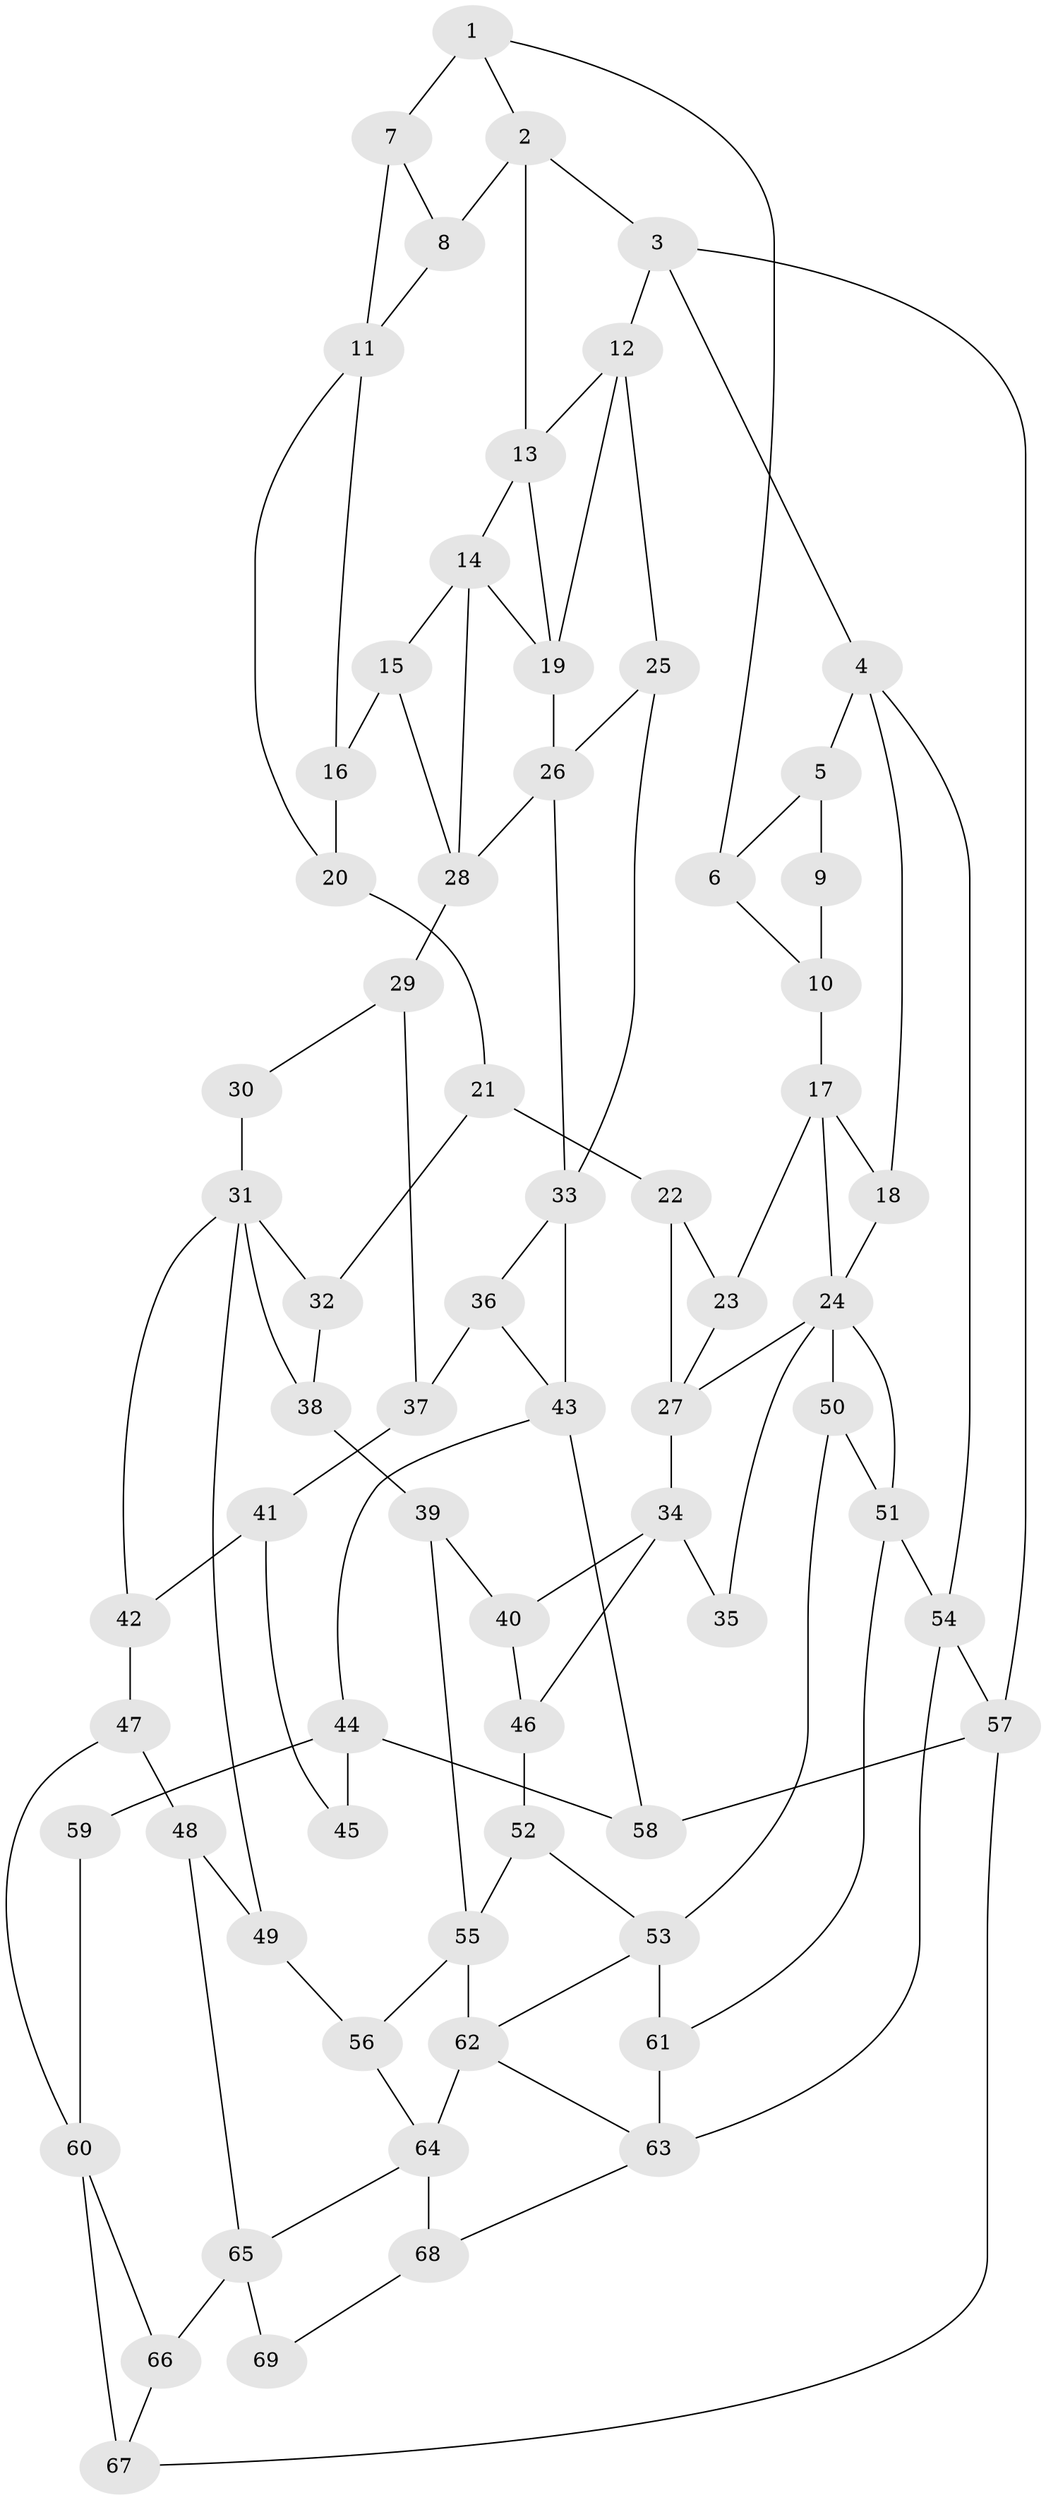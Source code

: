 // original degree distribution, {3: 0.014492753623188406, 4: 0.2318840579710145, 5: 0.5362318840579711, 6: 0.21739130434782608}
// Generated by graph-tools (version 1.1) at 2025/38/03/09/25 02:38:26]
// undirected, 69 vertices, 116 edges
graph export_dot {
graph [start="1"]
  node [color=gray90,style=filled];
  1;
  2;
  3;
  4;
  5;
  6;
  7;
  8;
  9;
  10;
  11;
  12;
  13;
  14;
  15;
  16;
  17;
  18;
  19;
  20;
  21;
  22;
  23;
  24;
  25;
  26;
  27;
  28;
  29;
  30;
  31;
  32;
  33;
  34;
  35;
  36;
  37;
  38;
  39;
  40;
  41;
  42;
  43;
  44;
  45;
  46;
  47;
  48;
  49;
  50;
  51;
  52;
  53;
  54;
  55;
  56;
  57;
  58;
  59;
  60;
  61;
  62;
  63;
  64;
  65;
  66;
  67;
  68;
  69;
  1 -- 2 [weight=1.0];
  1 -- 6 [weight=1.0];
  1 -- 7 [weight=2.0];
  2 -- 3 [weight=1.0];
  2 -- 8 [weight=1.0];
  2 -- 13 [weight=2.0];
  3 -- 4 [weight=1.0];
  3 -- 12 [weight=1.0];
  3 -- 57 [weight=1.0];
  4 -- 5 [weight=1.0];
  4 -- 18 [weight=1.0];
  4 -- 54 [weight=1.0];
  5 -- 6 [weight=1.0];
  5 -- 9 [weight=1.0];
  6 -- 10 [weight=1.0];
  7 -- 8 [weight=1.0];
  7 -- 11 [weight=3.0];
  8 -- 11 [weight=1.0];
  9 -- 10 [weight=3.0];
  10 -- 17 [weight=2.0];
  11 -- 16 [weight=1.0];
  11 -- 20 [weight=1.0];
  12 -- 13 [weight=1.0];
  12 -- 19 [weight=1.0];
  12 -- 25 [weight=1.0];
  13 -- 14 [weight=1.0];
  13 -- 19 [weight=1.0];
  14 -- 15 [weight=1.0];
  14 -- 19 [weight=2.0];
  14 -- 28 [weight=1.0];
  15 -- 16 [weight=1.0];
  15 -- 28 [weight=1.0];
  16 -- 20 [weight=1.0];
  17 -- 18 [weight=1.0];
  17 -- 23 [weight=1.0];
  17 -- 24 [weight=1.0];
  18 -- 24 [weight=1.0];
  19 -- 26 [weight=2.0];
  20 -- 21 [weight=1.0];
  21 -- 22 [weight=1.0];
  21 -- 32 [weight=1.0];
  22 -- 23 [weight=1.0];
  22 -- 27 [weight=1.0];
  23 -- 27 [weight=1.0];
  24 -- 27 [weight=1.0];
  24 -- 35 [weight=1.0];
  24 -- 50 [weight=1.0];
  24 -- 51 [weight=1.0];
  25 -- 26 [weight=1.0];
  25 -- 33 [weight=1.0];
  26 -- 28 [weight=1.0];
  26 -- 33 [weight=1.0];
  27 -- 34 [weight=2.0];
  28 -- 29 [weight=1.0];
  29 -- 30 [weight=1.0];
  29 -- 37 [weight=1.0];
  30 -- 31 [weight=2.0];
  31 -- 32 [weight=1.0];
  31 -- 38 [weight=1.0];
  31 -- 42 [weight=1.0];
  31 -- 49 [weight=1.0];
  32 -- 38 [weight=1.0];
  33 -- 36 [weight=1.0];
  33 -- 43 [weight=3.0];
  34 -- 35 [weight=2.0];
  34 -- 40 [weight=1.0];
  34 -- 46 [weight=1.0];
  36 -- 37 [weight=1.0];
  36 -- 43 [weight=1.0];
  37 -- 41 [weight=1.0];
  38 -- 39 [weight=1.0];
  39 -- 40 [weight=1.0];
  39 -- 55 [weight=1.0];
  40 -- 46 [weight=1.0];
  41 -- 42 [weight=1.0];
  41 -- 45 [weight=1.0];
  42 -- 47 [weight=1.0];
  43 -- 44 [weight=1.0];
  43 -- 58 [weight=1.0];
  44 -- 45 [weight=2.0];
  44 -- 58 [weight=1.0];
  44 -- 59 [weight=2.0];
  46 -- 52 [weight=1.0];
  47 -- 48 [weight=1.0];
  47 -- 60 [weight=1.0];
  48 -- 49 [weight=1.0];
  48 -- 65 [weight=1.0];
  49 -- 56 [weight=1.0];
  50 -- 51 [weight=1.0];
  50 -- 53 [weight=1.0];
  51 -- 54 [weight=1.0];
  51 -- 61 [weight=2.0];
  52 -- 53 [weight=1.0];
  52 -- 55 [weight=1.0];
  53 -- 61 [weight=2.0];
  53 -- 62 [weight=1.0];
  54 -- 57 [weight=1.0];
  54 -- 63 [weight=1.0];
  55 -- 56 [weight=1.0];
  55 -- 62 [weight=2.0];
  56 -- 64 [weight=1.0];
  57 -- 58 [weight=1.0];
  57 -- 67 [weight=1.0];
  59 -- 60 [weight=2.0];
  60 -- 66 [weight=1.0];
  60 -- 67 [weight=2.0];
  61 -- 63 [weight=2.0];
  62 -- 63 [weight=1.0];
  62 -- 64 [weight=2.0];
  63 -- 68 [weight=1.0];
  64 -- 65 [weight=1.0];
  64 -- 68 [weight=1.0];
  65 -- 66 [weight=2.0];
  65 -- 69 [weight=2.0];
  66 -- 67 [weight=1.0];
  68 -- 69 [weight=1.0];
}
